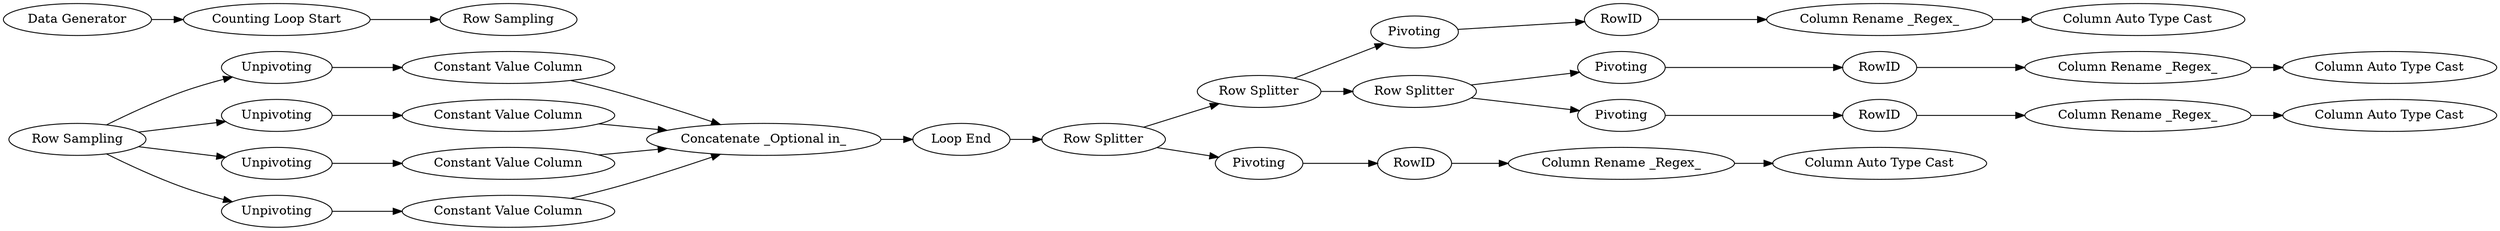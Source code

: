 digraph {
	"3972735898457902498_15" [label=Unpivoting]
	"3972735898457902498_25" [label="Column Auto Type Cast"]
	"3972735898457902498_10" [label="Concatenate _Optional in_"]
	"3972735898457902498_19" [label="Row Splitter"]
	"3972735898457902498_31" [label=RowID]
	"3972735898457902498_13" [label=Unpivoting]
	"3972735898457902498_35" [label=RowID]
	"3972735898457902498_18" [label="Row Splitter"]
	"-1632813824408807885_7" [label="Row Sampling"]
	"3972735898457902498_16" [label="Constant Value Column"]
	"3972735898457902498_24" [label="Column Rename _Regex_"]
	"3972735898457902498_26" [label=Pivoting]
	"3972735898457902498_12" [label="Constant Value Column"]
	"3972735898457902498_32" [label="Column Rename _Regex_"]
	"3972735898457902498_2" [label="Counting Loop Start"]
	"3972735898457902498_30" [label=Pivoting]
	"3972735898457902498_20" [label="Row Splitter"]
	"3972735898457902498_8" [label=Unpivoting]
	"3972735898457902498_37" [label="Column Auto Type Cast"]
	"3972735898457902498_34" [label=Pivoting]
	"3972735898457902498_1" [label="Data Generator"]
	"3972735898457902498_11" [label=Unpivoting]
	"3972735898457902498_33" [label="Column Auto Type Cast"]
	"-1632813824408807885_5" [label="Row Sampling"]
	"3972735898457902498_28" [label="Column Rename _Regex_"]
	"3972735898457902498_36" [label="Column Rename _Regex_"]
	"3972735898457902498_29" [label="Column Auto Type Cast"]
	"3972735898457902498_3" [label="Loop End"]
	"3972735898457902498_27" [label=RowID]
	"3972735898457902498_14" [label="Constant Value Column"]
	"3972735898457902498_21" [label=Pivoting]
	"3972735898457902498_23" [label=RowID]
	"3972735898457902498_9" [label="Constant Value Column"]
	"3972735898457902498_11" -> "3972735898457902498_12"
	"3972735898457902498_2" -> "-1632813824408807885_5"
	"3972735898457902498_30" -> "3972735898457902498_31"
	"3972735898457902498_34" -> "3972735898457902498_35"
	"3972735898457902498_1" -> "3972735898457902498_2"
	"-1632813824408807885_7" -> "3972735898457902498_8"
	"3972735898457902498_26" -> "3972735898457902498_27"
	"3972735898457902498_8" -> "3972735898457902498_9"
	"3972735898457902498_10" -> "3972735898457902498_3"
	"3972735898457902498_36" -> "3972735898457902498_37"
	"3972735898457902498_16" -> "3972735898457902498_10"
	"3972735898457902498_31" -> "3972735898457902498_32"
	"3972735898457902498_27" -> "3972735898457902498_28"
	"3972735898457902498_20" -> "3972735898457902498_30"
	"3972735898457902498_28" -> "3972735898457902498_29"
	"3972735898457902498_24" -> "3972735898457902498_25"
	"3972735898457902498_18" -> "3972735898457902498_19"
	"3972735898457902498_20" -> "3972735898457902498_34"
	"3972735898457902498_9" -> "3972735898457902498_10"
	"3972735898457902498_18" -> "3972735898457902498_21"
	"3972735898457902498_15" -> "3972735898457902498_16"
	"3972735898457902498_32" -> "3972735898457902498_33"
	"3972735898457902498_12" -> "3972735898457902498_10"
	"-1632813824408807885_7" -> "3972735898457902498_11"
	"3972735898457902498_21" -> "3972735898457902498_23"
	"-1632813824408807885_7" -> "3972735898457902498_13"
	"3972735898457902498_23" -> "3972735898457902498_24"
	"3972735898457902498_19" -> "3972735898457902498_20"
	"3972735898457902498_35" -> "3972735898457902498_36"
	"3972735898457902498_14" -> "3972735898457902498_10"
	"3972735898457902498_13" -> "3972735898457902498_14"
	"3972735898457902498_19" -> "3972735898457902498_26"
	"3972735898457902498_3" -> "3972735898457902498_18"
	"-1632813824408807885_7" -> "3972735898457902498_15"
	rankdir=LR
}
